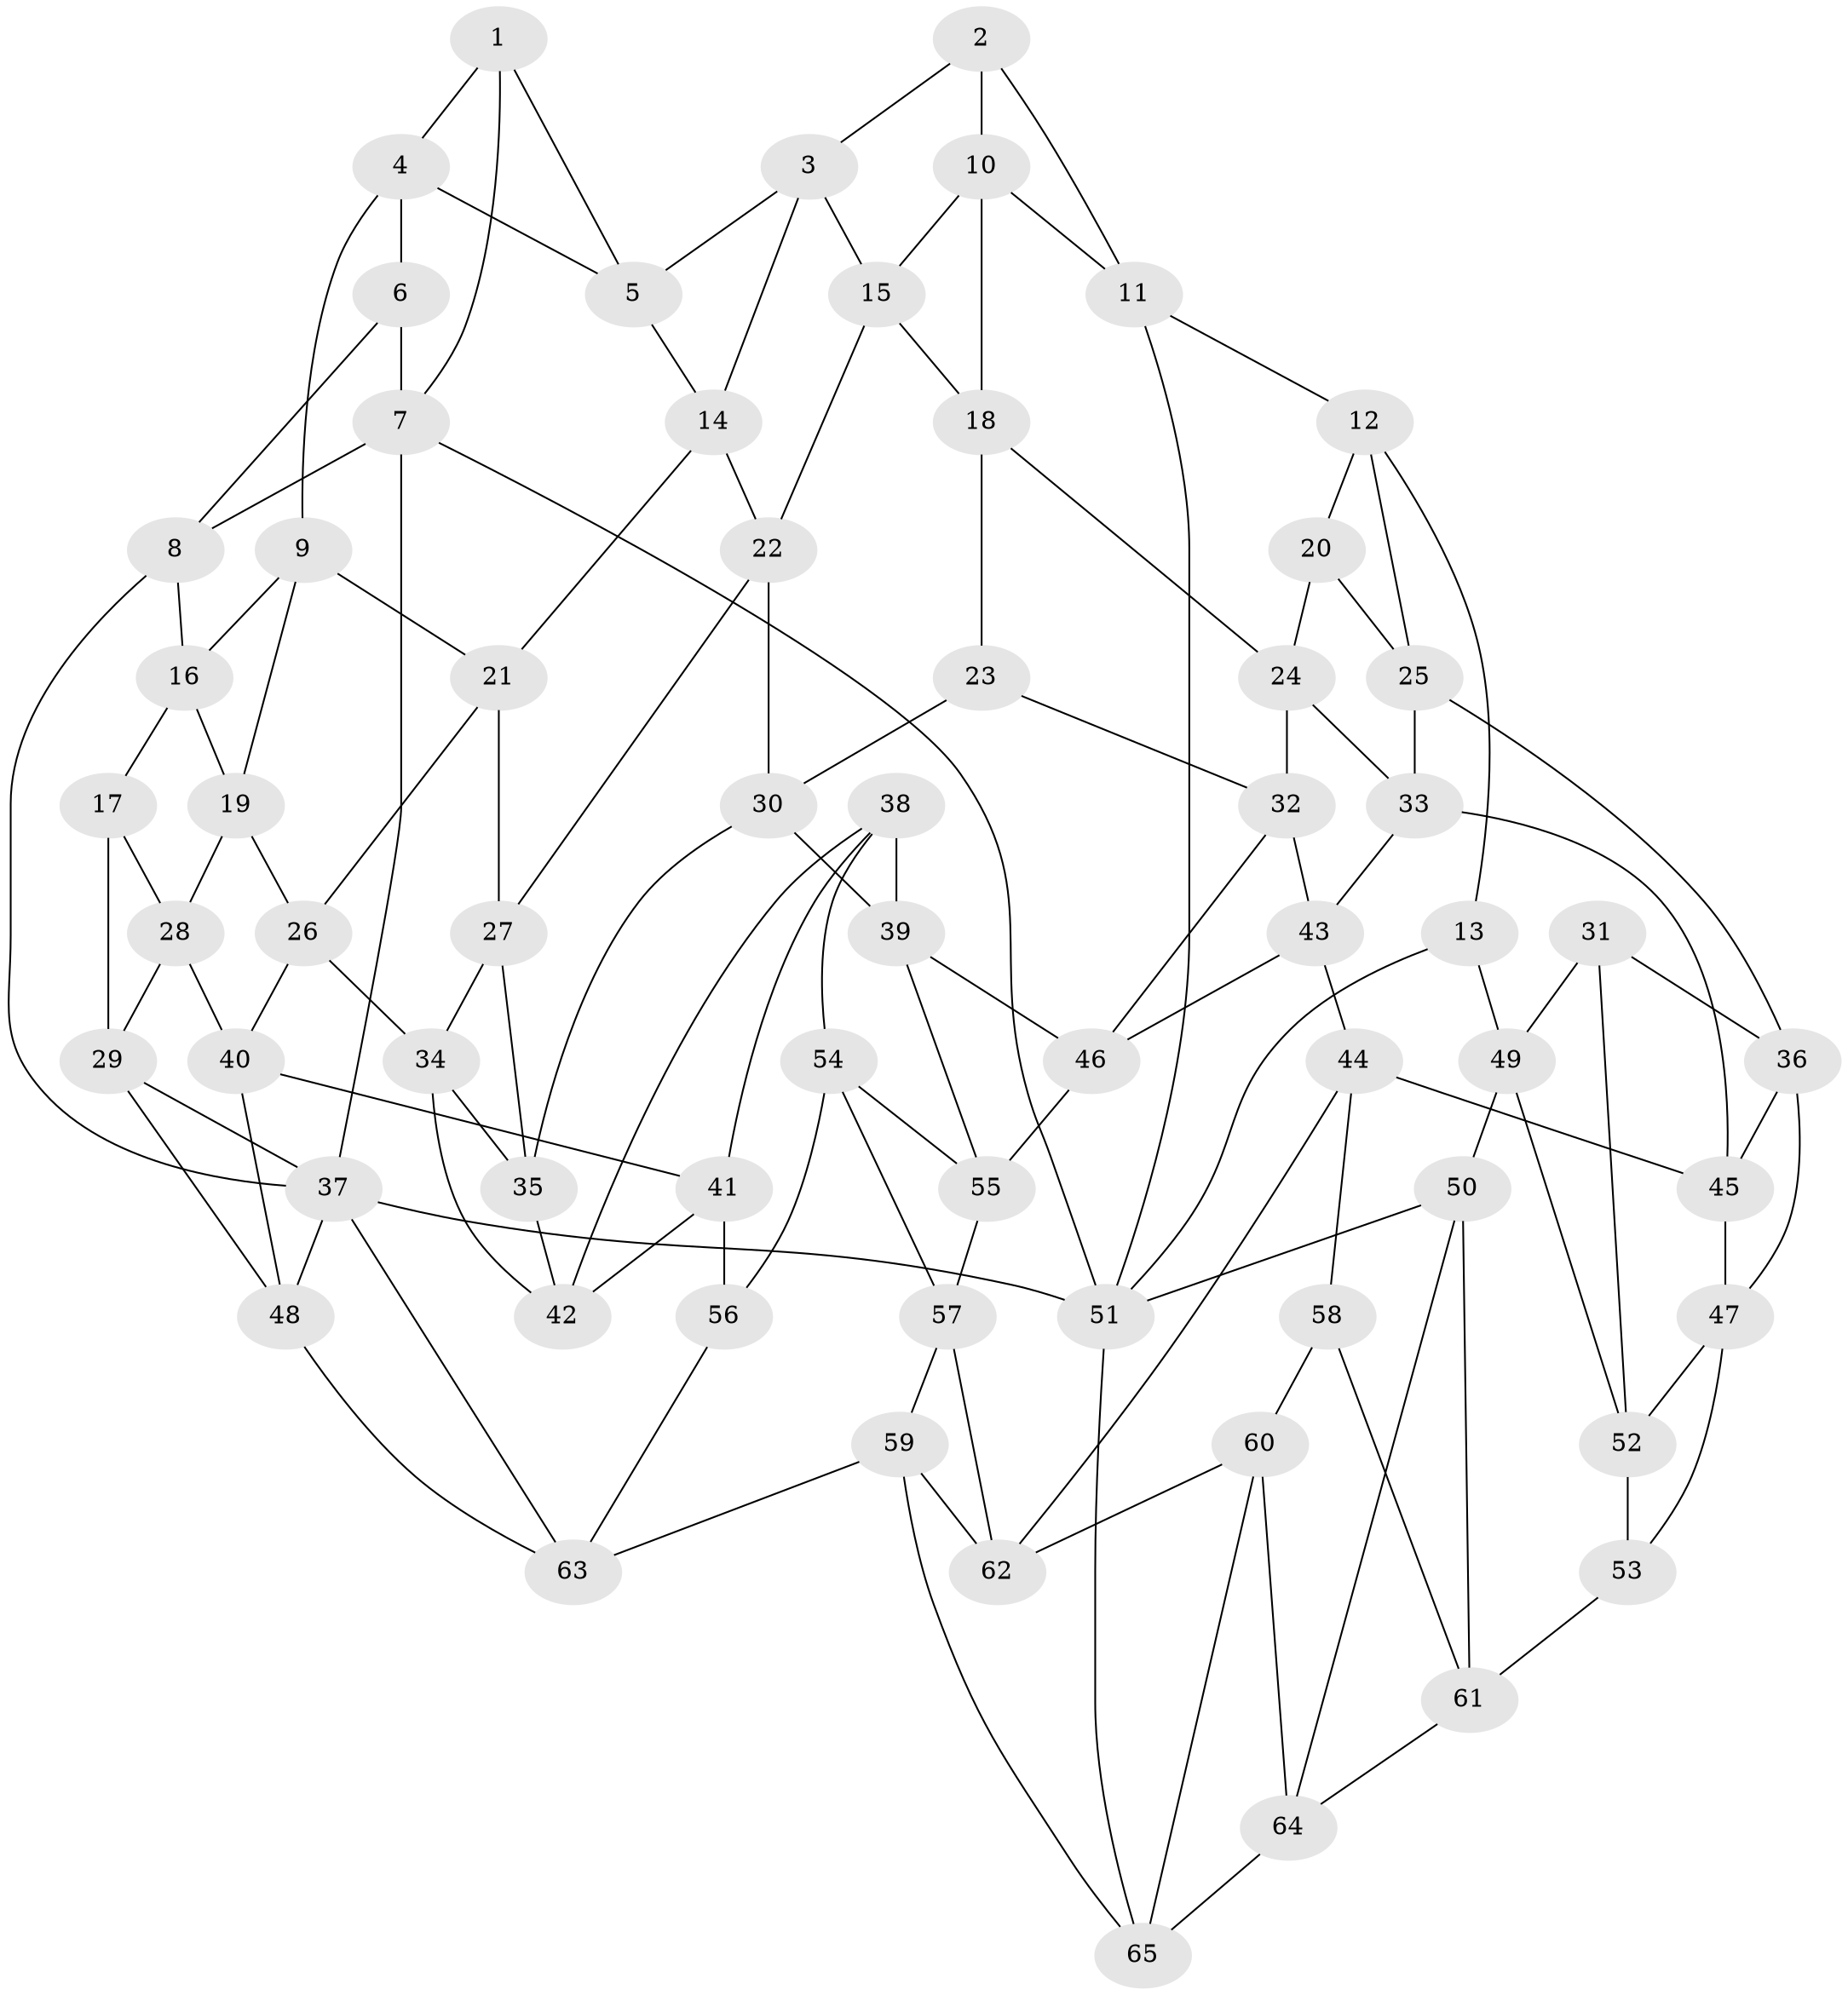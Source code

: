 // original degree distribution, {3: 0.015503875968992248, 4: 0.20930232558139536, 6: 0.18604651162790697, 5: 0.5891472868217055}
// Generated by graph-tools (version 1.1) at 2025/51/03/09/25 03:51:07]
// undirected, 65 vertices, 127 edges
graph export_dot {
graph [start="1"]
  node [color=gray90,style=filled];
  1;
  2;
  3;
  4;
  5;
  6;
  7;
  8;
  9;
  10;
  11;
  12;
  13;
  14;
  15;
  16;
  17;
  18;
  19;
  20;
  21;
  22;
  23;
  24;
  25;
  26;
  27;
  28;
  29;
  30;
  31;
  32;
  33;
  34;
  35;
  36;
  37;
  38;
  39;
  40;
  41;
  42;
  43;
  44;
  45;
  46;
  47;
  48;
  49;
  50;
  51;
  52;
  53;
  54;
  55;
  56;
  57;
  58;
  59;
  60;
  61;
  62;
  63;
  64;
  65;
  1 -- 4 [weight=1.0];
  1 -- 5 [weight=1.0];
  1 -- 7 [weight=1.0];
  2 -- 3 [weight=1.0];
  2 -- 10 [weight=1.0];
  2 -- 11 [weight=1.0];
  3 -- 5 [weight=1.0];
  3 -- 14 [weight=1.0];
  3 -- 15 [weight=1.0];
  4 -- 5 [weight=1.0];
  4 -- 6 [weight=1.0];
  4 -- 9 [weight=1.0];
  5 -- 14 [weight=1.0];
  6 -- 7 [weight=1.0];
  6 -- 8 [weight=1.0];
  7 -- 8 [weight=1.0];
  7 -- 37 [weight=1.0];
  7 -- 51 [weight=1.0];
  8 -- 16 [weight=1.0];
  8 -- 37 [weight=1.0];
  9 -- 16 [weight=1.0];
  9 -- 19 [weight=1.0];
  9 -- 21 [weight=1.0];
  10 -- 11 [weight=1.0];
  10 -- 15 [weight=1.0];
  10 -- 18 [weight=1.0];
  11 -- 12 [weight=1.0];
  11 -- 51 [weight=1.0];
  12 -- 13 [weight=1.0];
  12 -- 20 [weight=1.0];
  12 -- 25 [weight=1.0];
  13 -- 49 [weight=1.0];
  13 -- 51 [weight=1.0];
  14 -- 21 [weight=1.0];
  14 -- 22 [weight=1.0];
  15 -- 18 [weight=1.0];
  15 -- 22 [weight=1.0];
  16 -- 17 [weight=1.0];
  16 -- 19 [weight=1.0];
  17 -- 28 [weight=1.0];
  17 -- 29 [weight=1.0];
  18 -- 23 [weight=1.0];
  18 -- 24 [weight=1.0];
  19 -- 26 [weight=1.0];
  19 -- 28 [weight=1.0];
  20 -- 24 [weight=1.0];
  20 -- 25 [weight=1.0];
  21 -- 26 [weight=1.0];
  21 -- 27 [weight=1.0];
  22 -- 27 [weight=1.0];
  22 -- 30 [weight=1.0];
  23 -- 30 [weight=1.0];
  23 -- 32 [weight=1.0];
  24 -- 32 [weight=1.0];
  24 -- 33 [weight=1.0];
  25 -- 33 [weight=1.0];
  25 -- 36 [weight=1.0];
  26 -- 34 [weight=1.0];
  26 -- 40 [weight=1.0];
  27 -- 34 [weight=1.0];
  27 -- 35 [weight=1.0];
  28 -- 29 [weight=1.0];
  28 -- 40 [weight=1.0];
  29 -- 37 [weight=1.0];
  29 -- 48 [weight=1.0];
  30 -- 35 [weight=1.0];
  30 -- 39 [weight=1.0];
  31 -- 36 [weight=1.0];
  31 -- 49 [weight=1.0];
  31 -- 52 [weight=1.0];
  32 -- 43 [weight=1.0];
  32 -- 46 [weight=1.0];
  33 -- 43 [weight=1.0];
  33 -- 45 [weight=1.0];
  34 -- 35 [weight=1.0];
  34 -- 42 [weight=1.0];
  35 -- 42 [weight=1.0];
  36 -- 45 [weight=1.0];
  36 -- 47 [weight=1.0];
  37 -- 48 [weight=1.0];
  37 -- 51 [weight=1.0];
  37 -- 63 [weight=1.0];
  38 -- 39 [weight=1.0];
  38 -- 41 [weight=1.0];
  38 -- 42 [weight=1.0];
  38 -- 54 [weight=1.0];
  39 -- 46 [weight=1.0];
  39 -- 55 [weight=1.0];
  40 -- 41 [weight=1.0];
  40 -- 48 [weight=1.0];
  41 -- 42 [weight=1.0];
  41 -- 56 [weight=1.0];
  43 -- 44 [weight=1.0];
  43 -- 46 [weight=1.0];
  44 -- 45 [weight=1.0];
  44 -- 58 [weight=1.0];
  44 -- 62 [weight=1.0];
  45 -- 47 [weight=1.0];
  46 -- 55 [weight=1.0];
  47 -- 52 [weight=1.0];
  47 -- 53 [weight=1.0];
  48 -- 63 [weight=1.0];
  49 -- 50 [weight=1.0];
  49 -- 52 [weight=1.0];
  50 -- 51 [weight=1.0];
  50 -- 61 [weight=1.0];
  50 -- 64 [weight=1.0];
  51 -- 65 [weight=1.0];
  52 -- 53 [weight=1.0];
  53 -- 61 [weight=1.0];
  54 -- 55 [weight=1.0];
  54 -- 56 [weight=1.0];
  54 -- 57 [weight=1.0];
  55 -- 57 [weight=1.0];
  56 -- 63 [weight=1.0];
  57 -- 59 [weight=1.0];
  57 -- 62 [weight=1.0];
  58 -- 60 [weight=1.0];
  58 -- 61 [weight=1.0];
  59 -- 62 [weight=1.0];
  59 -- 63 [weight=1.0];
  59 -- 65 [weight=1.0];
  60 -- 62 [weight=1.0];
  60 -- 64 [weight=1.0];
  60 -- 65 [weight=1.0];
  61 -- 64 [weight=1.0];
  64 -- 65 [weight=1.0];
}
